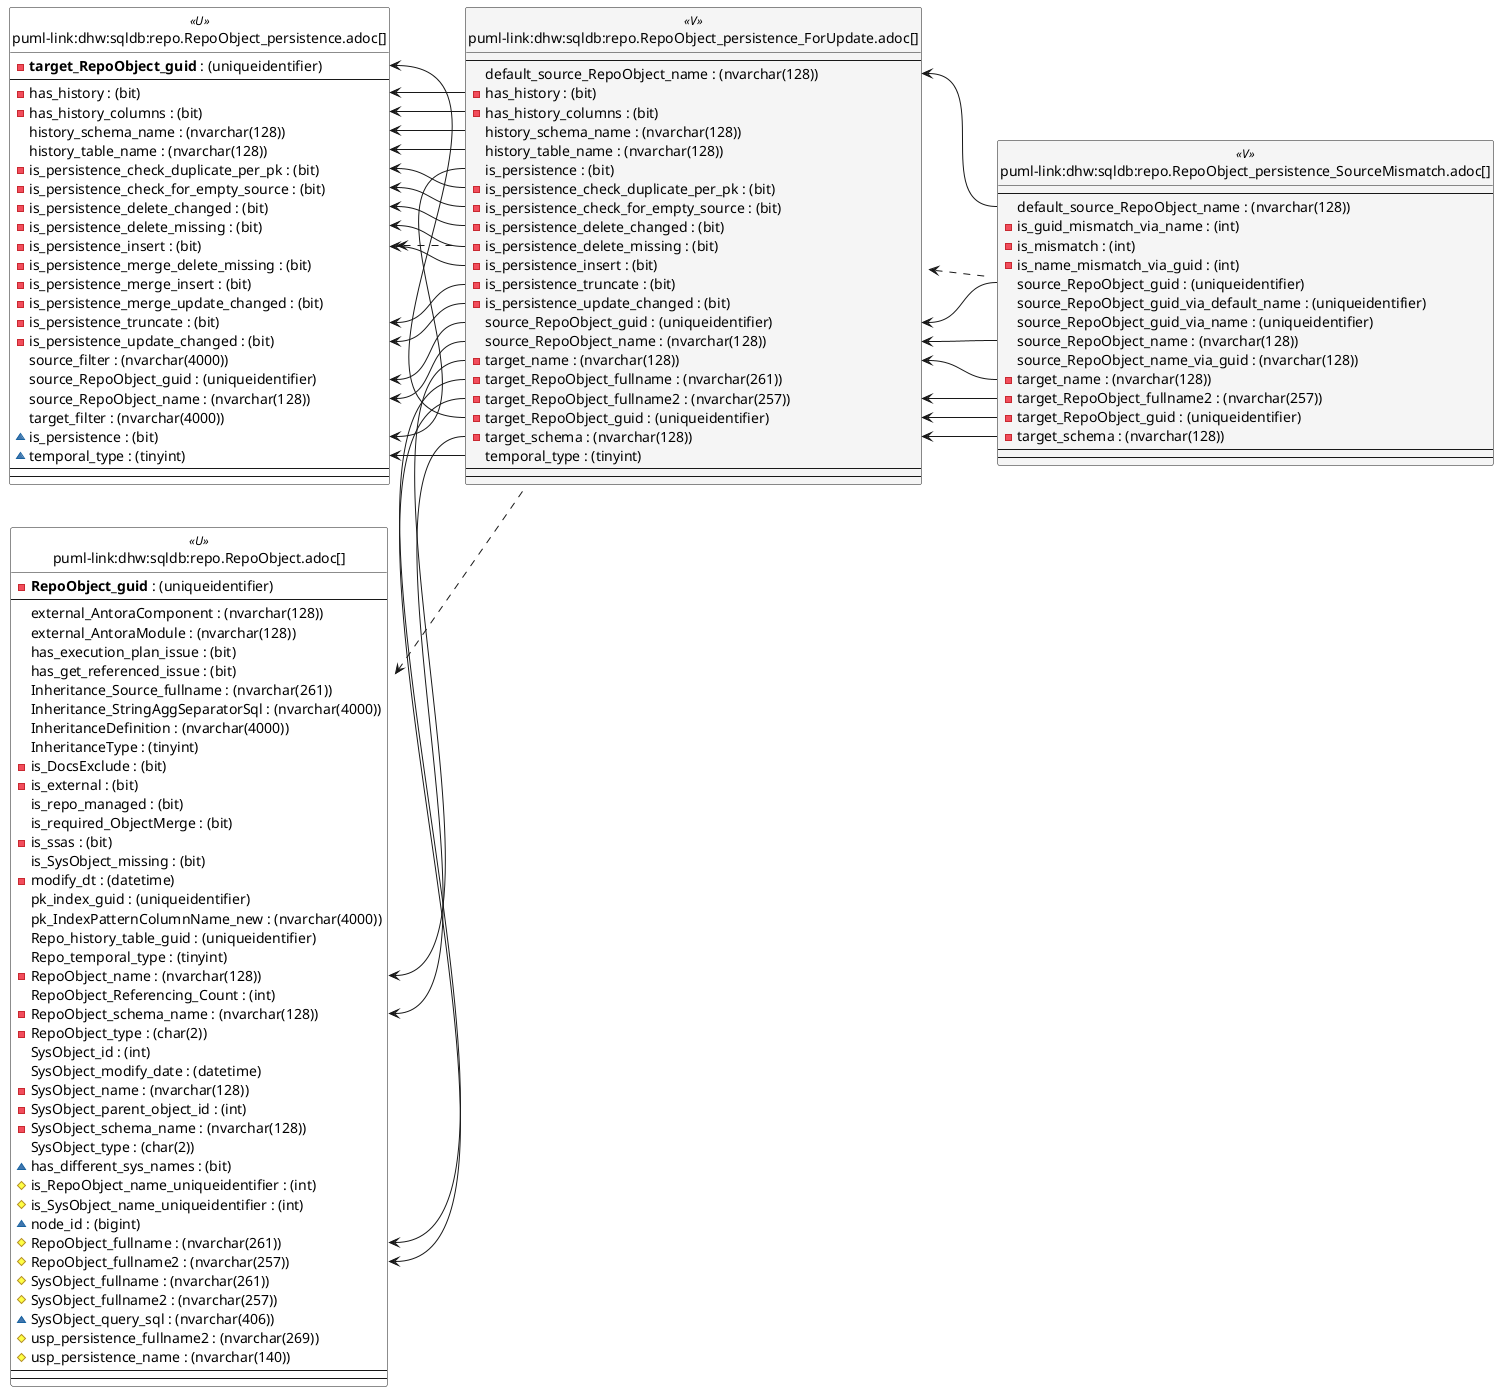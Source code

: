 @startuml
left to right direction
'top to bottom direction
hide circle
'avoide "." issues:
set namespaceSeparator none


skinparam class {
  BackgroundColor White
  BackgroundColor<<FN>> Yellow
  BackgroundColor<<FS>> Yellow
  BackgroundColor<<FT>> LightGray
  BackgroundColor<<IF>> Yellow
  BackgroundColor<<IS>> Yellow
  BackgroundColor<<P>> Aqua
  BackgroundColor<<PC>> Aqua
  BackgroundColor<<SN>> Yellow
  BackgroundColor<<SO>> SlateBlue
  BackgroundColor<<TF>> LightGray
  BackgroundColor<<TR>> Tomato
  BackgroundColor<<U>> White
  BackgroundColor<<V>> WhiteSmoke
  BackgroundColor<<X>> Aqua
  BackgroundColor<<external>> AliceBlue
}


entity "puml-link:dhw:sqldb:repo.RepoObject.adoc[]" as repo.RepoObject << U >> {
  - **RepoObject_guid** : (uniqueidentifier)
  --
  external_AntoraComponent : (nvarchar(128))
  external_AntoraModule : (nvarchar(128))
  has_execution_plan_issue : (bit)
  has_get_referenced_issue : (bit)
  Inheritance_Source_fullname : (nvarchar(261))
  Inheritance_StringAggSeparatorSql : (nvarchar(4000))
  InheritanceDefinition : (nvarchar(4000))
  InheritanceType : (tinyint)
  - is_DocsExclude : (bit)
  - is_external : (bit)
  is_repo_managed : (bit)
  is_required_ObjectMerge : (bit)
  - is_ssas : (bit)
  is_SysObject_missing : (bit)
  - modify_dt : (datetime)
  pk_index_guid : (uniqueidentifier)
  pk_IndexPatternColumnName_new : (nvarchar(4000))
  Repo_history_table_guid : (uniqueidentifier)
  Repo_temporal_type : (tinyint)
  - RepoObject_name : (nvarchar(128))
  RepoObject_Referencing_Count : (int)
  - RepoObject_schema_name : (nvarchar(128))
  - RepoObject_type : (char(2))
  SysObject_id : (int)
  SysObject_modify_date : (datetime)
  - SysObject_name : (nvarchar(128))
  - SysObject_parent_object_id : (int)
  - SysObject_schema_name : (nvarchar(128))
  SysObject_type : (char(2))
  ~ has_different_sys_names : (bit)
  # is_RepoObject_name_uniqueidentifier : (int)
  # is_SysObject_name_uniqueidentifier : (int)
  ~ node_id : (bigint)
  # RepoObject_fullname : (nvarchar(261))
  # RepoObject_fullname2 : (nvarchar(257))
  # SysObject_fullname : (nvarchar(261))
  # SysObject_fullname2 : (nvarchar(257))
  ~ SysObject_query_sql : (nvarchar(406))
  # usp_persistence_fullname2 : (nvarchar(269))
  # usp_persistence_name : (nvarchar(140))
  --
  --
}

entity "puml-link:dhw:sqldb:repo.RepoObject_persistence.adoc[]" as repo.RepoObject_persistence << U >> {
  - **target_RepoObject_guid** : (uniqueidentifier)
  --
  - has_history : (bit)
  - has_history_columns : (bit)
  history_schema_name : (nvarchar(128))
  history_table_name : (nvarchar(128))
  - is_persistence_check_duplicate_per_pk : (bit)
  - is_persistence_check_for_empty_source : (bit)
  - is_persistence_delete_changed : (bit)
  - is_persistence_delete_missing : (bit)
  - is_persistence_insert : (bit)
  - is_persistence_merge_delete_missing : (bit)
  - is_persistence_merge_insert : (bit)
  - is_persistence_merge_update_changed : (bit)
  - is_persistence_truncate : (bit)
  - is_persistence_update_changed : (bit)
  source_filter : (nvarchar(4000))
  source_RepoObject_guid : (uniqueidentifier)
  source_RepoObject_name : (nvarchar(128))
  target_filter : (nvarchar(4000))
  ~ is_persistence : (bit)
  ~ temporal_type : (tinyint)
  --
  --
}

entity "puml-link:dhw:sqldb:repo.RepoObject_persistence_ForUpdate.adoc[]" as repo.RepoObject_persistence_ForUpdate << V >> {
  --
  default_source_RepoObject_name : (nvarchar(128))
  - has_history : (bit)
  - has_history_columns : (bit)
  history_schema_name : (nvarchar(128))
  history_table_name : (nvarchar(128))
  is_persistence : (bit)
  - is_persistence_check_duplicate_per_pk : (bit)
  - is_persistence_check_for_empty_source : (bit)
  - is_persistence_delete_changed : (bit)
  - is_persistence_delete_missing : (bit)
  - is_persistence_insert : (bit)
  - is_persistence_truncate : (bit)
  - is_persistence_update_changed : (bit)
  source_RepoObject_guid : (uniqueidentifier)
  source_RepoObject_name : (nvarchar(128))
  - target_name : (nvarchar(128))
  - target_RepoObject_fullname : (nvarchar(261))
  - target_RepoObject_fullname2 : (nvarchar(257))
  - target_RepoObject_guid : (uniqueidentifier)
  - target_schema : (nvarchar(128))
  temporal_type : (tinyint)
  --
  --
}

entity "puml-link:dhw:sqldb:repo.RepoObject_persistence_SourceMismatch.adoc[]" as repo.RepoObject_persistence_SourceMismatch << V >> {
  --
  default_source_RepoObject_name : (nvarchar(128))
  - is_guid_mismatch_via_name : (int)
  - is_mismatch : (int)
  - is_name_mismatch_via_guid : (int)
  source_RepoObject_guid : (uniqueidentifier)
  source_RepoObject_guid_via_default_name : (uniqueidentifier)
  source_RepoObject_guid_via_name : (uniqueidentifier)
  source_RepoObject_name : (nvarchar(128))
  source_RepoObject_name_via_guid : (nvarchar(128))
  - target_name : (nvarchar(128))
  - target_RepoObject_fullname2 : (nvarchar(257))
  - target_RepoObject_guid : (uniqueidentifier)
  - target_schema : (nvarchar(128))
  --
  --
}

repo.RepoObject <.. repo.RepoObject_persistence_ForUpdate
repo.RepoObject_persistence <.. repo.RepoObject_persistence_ForUpdate
repo.RepoObject_persistence_ForUpdate <.. repo.RepoObject_persistence_SourceMismatch
"repo.RepoObject::RepoObject_fullname" <-- "repo.RepoObject_persistence_ForUpdate::target_RepoObject_fullname"
"repo.RepoObject::RepoObject_fullname2" <-- "repo.RepoObject_persistence_ForUpdate::target_RepoObject_fullname2"
"repo.RepoObject::RepoObject_name" <-- "repo.RepoObject_persistence_ForUpdate::target_name"
"repo.RepoObject::RepoObject_schema_name" <-- "repo.RepoObject_persistence_ForUpdate::target_schema"
"repo.RepoObject_persistence::has_history" <-- "repo.RepoObject_persistence_ForUpdate::has_history"
"repo.RepoObject_persistence::has_history_columns" <-- "repo.RepoObject_persistence_ForUpdate::has_history_columns"
"repo.RepoObject_persistence::history_schema_name" <-- "repo.RepoObject_persistence_ForUpdate::history_schema_name"
"repo.RepoObject_persistence::history_table_name" <-- "repo.RepoObject_persistence_ForUpdate::history_table_name"
"repo.RepoObject_persistence::is_persistence" <-- "repo.RepoObject_persistence_ForUpdate::is_persistence"
"repo.RepoObject_persistence::is_persistence_check_duplicate_per_pk" <-- "repo.RepoObject_persistence_ForUpdate::is_persistence_check_duplicate_per_pk"
"repo.RepoObject_persistence::is_persistence_check_for_empty_source" <-- "repo.RepoObject_persistence_ForUpdate::is_persistence_check_for_empty_source"
"repo.RepoObject_persistence::is_persistence_delete_changed" <-- "repo.RepoObject_persistence_ForUpdate::is_persistence_delete_changed"
"repo.RepoObject_persistence::is_persistence_delete_missing" <-- "repo.RepoObject_persistence_ForUpdate::is_persistence_delete_missing"
"repo.RepoObject_persistence::is_persistence_insert" <-- "repo.RepoObject_persistence_ForUpdate::is_persistence_insert"
"repo.RepoObject_persistence::is_persistence_truncate" <-- "repo.RepoObject_persistence_ForUpdate::is_persistence_truncate"
"repo.RepoObject_persistence::is_persistence_update_changed" <-- "repo.RepoObject_persistence_ForUpdate::is_persistence_update_changed"
"repo.RepoObject_persistence::source_RepoObject_guid" <-- "repo.RepoObject_persistence_ForUpdate::source_RepoObject_guid"
"repo.RepoObject_persistence::source_RepoObject_name" <-- "repo.RepoObject_persistence_ForUpdate::source_RepoObject_name"
"repo.RepoObject_persistence::target_RepoObject_guid" <-- "repo.RepoObject_persistence_ForUpdate::target_RepoObject_guid"
"repo.RepoObject_persistence::temporal_type" <-- "repo.RepoObject_persistence_ForUpdate::temporal_type"
"repo.RepoObject_persistence_ForUpdate::default_source_RepoObject_name" <-- "repo.RepoObject_persistence_SourceMismatch::default_source_RepoObject_name"
"repo.RepoObject_persistence_ForUpdate::source_RepoObject_guid" <-- "repo.RepoObject_persistence_SourceMismatch::source_RepoObject_guid"
"repo.RepoObject_persistence_ForUpdate::source_RepoObject_name" <-- "repo.RepoObject_persistence_SourceMismatch::source_RepoObject_name"
"repo.RepoObject_persistence_ForUpdate::target_name" <-- "repo.RepoObject_persistence_SourceMismatch::target_name"
"repo.RepoObject_persistence_ForUpdate::target_RepoObject_fullname2" <-- "repo.RepoObject_persistence_SourceMismatch::target_RepoObject_fullname2"
"repo.RepoObject_persistence_ForUpdate::target_RepoObject_guid" <-- "repo.RepoObject_persistence_SourceMismatch::target_RepoObject_guid"
"repo.RepoObject_persistence_ForUpdate::target_schema" <-- "repo.RepoObject_persistence_SourceMismatch::target_schema"
@enduml

